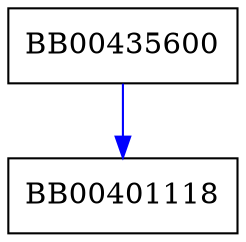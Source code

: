 digraph sk_strcmp {
  node [shape="box"];
  graph [splines=ortho];
  BB00435600 -> BB00401118 [color="blue"];
}